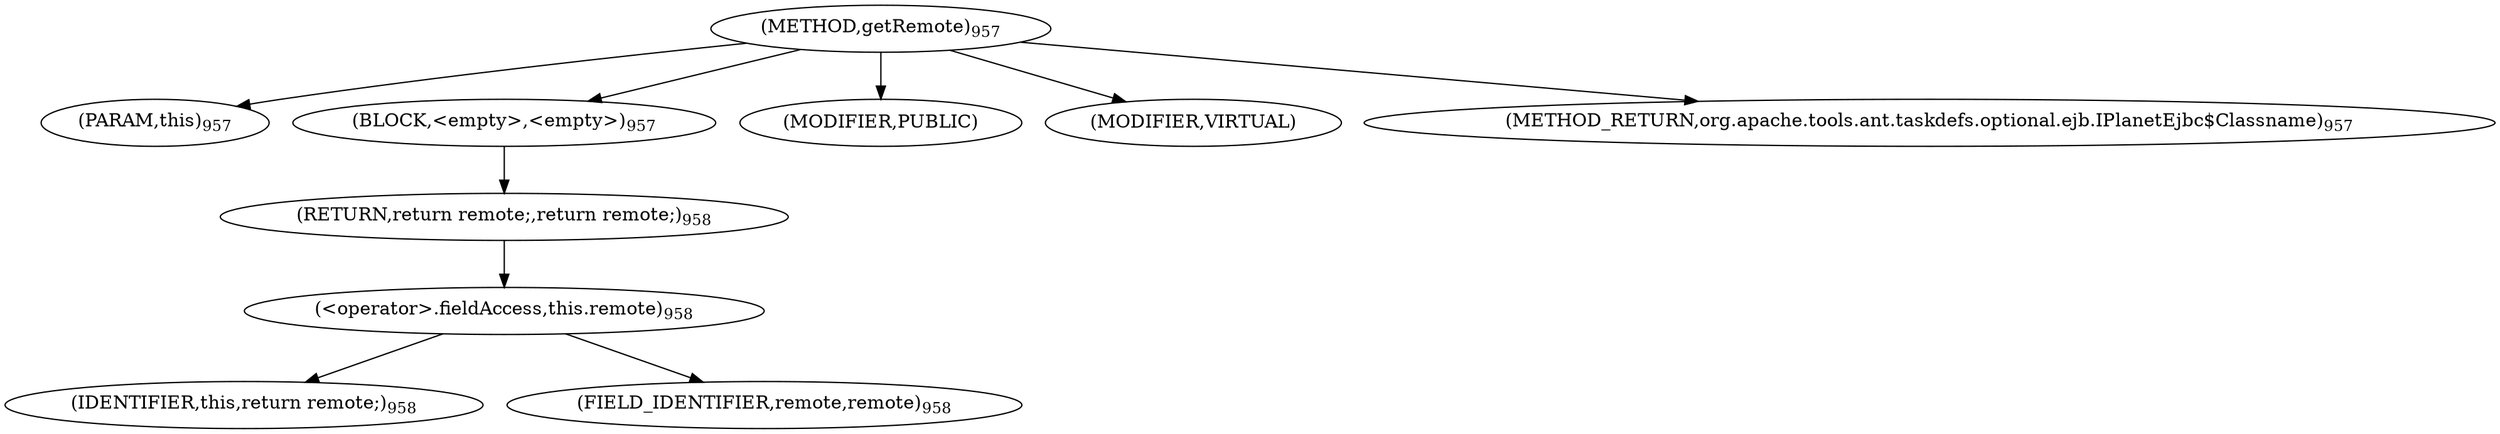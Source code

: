 digraph "getRemote" {  
"2197" [label = <(METHOD,getRemote)<SUB>957</SUB>> ]
"2198" [label = <(PARAM,this)<SUB>957</SUB>> ]
"2199" [label = <(BLOCK,&lt;empty&gt;,&lt;empty&gt;)<SUB>957</SUB>> ]
"2200" [label = <(RETURN,return remote;,return remote;)<SUB>958</SUB>> ]
"2201" [label = <(&lt;operator&gt;.fieldAccess,this.remote)<SUB>958</SUB>> ]
"2202" [label = <(IDENTIFIER,this,return remote;)<SUB>958</SUB>> ]
"2203" [label = <(FIELD_IDENTIFIER,remote,remote)<SUB>958</SUB>> ]
"2204" [label = <(MODIFIER,PUBLIC)> ]
"2205" [label = <(MODIFIER,VIRTUAL)> ]
"2206" [label = <(METHOD_RETURN,org.apache.tools.ant.taskdefs.optional.ejb.IPlanetEjbc$Classname)<SUB>957</SUB>> ]
  "2197" -> "2198" 
  "2197" -> "2199" 
  "2197" -> "2204" 
  "2197" -> "2205" 
  "2197" -> "2206" 
  "2199" -> "2200" 
  "2200" -> "2201" 
  "2201" -> "2202" 
  "2201" -> "2203" 
}
